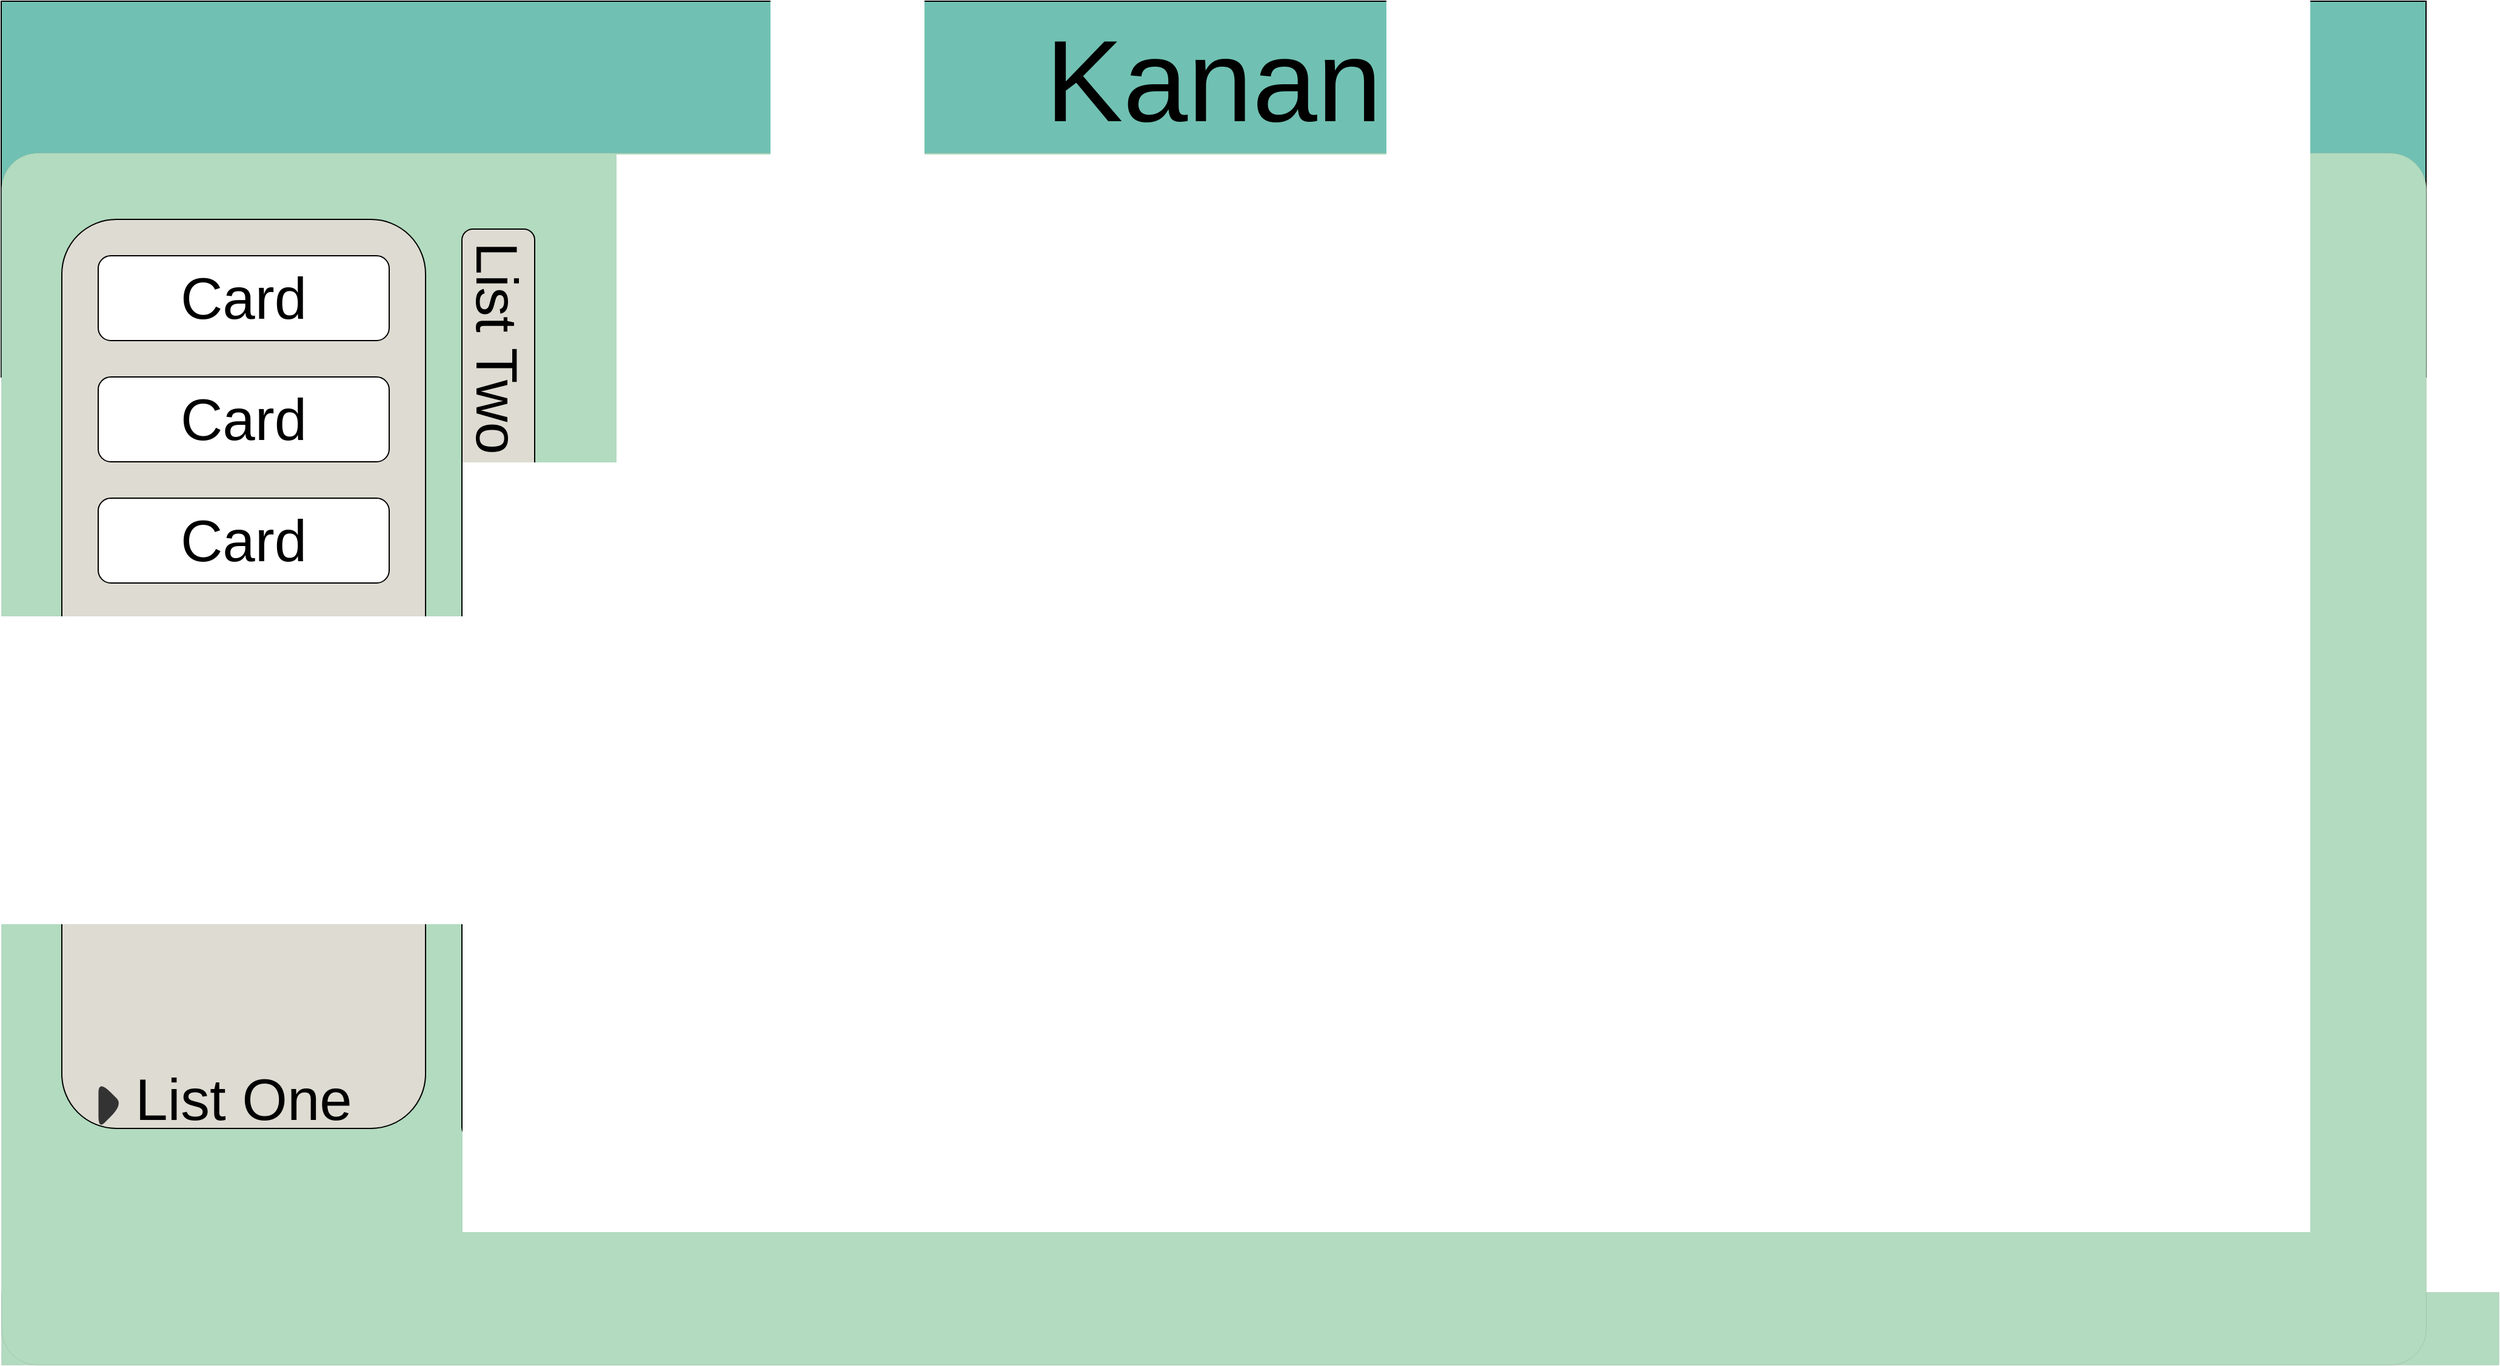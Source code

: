 <mxfile version="20.0.1" type="github" pages="2">
  <diagram id="T0cmR7obJV_ttLjniRKT" name="Main Page">
    <mxGraphModel dx="2307" dy="1191" grid="1" gridSize="10" guides="1" tooltips="1" connect="1" arrows="1" fold="1" page="1" pageScale="1" pageWidth="2000" pageHeight="1125" math="0" shadow="0">
      <root>
        <mxCell id="0" />
        <mxCell id="1" parent="0" />
        <mxCell id="pj5rmkiZsU09kABHGg2m-6" value="" style="rounded=0;whiteSpace=wrap;html=1;fontSize=96;fillColor=#B2DBBF;strokeWidth=0;" vertex="1" parent="1">
          <mxGeometry y="1065" width="2060" height="60" as="geometry" />
        </mxCell>
        <mxCell id="pj5rmkiZsU09kABHGg2m-5" value="" style="rounded=0;whiteSpace=wrap;html=1;fontSize=96;fillColor=#70C1B3;" vertex="1" parent="1">
          <mxGeometry width="2000" height="310" as="geometry" />
        </mxCell>
        <mxCell id="pj5rmkiZsU09kABHGg2m-4" value="" style="rounded=1;whiteSpace=wrap;html=1;fontSize=96;fillColor=#B2DBBF;arcSize=3;glass=0;sketch=0;strokeWidth=0;dashed=1;" vertex="1" parent="1">
          <mxGeometry y="125" width="2000" height="1000" as="geometry" />
        </mxCell>
        <mxCell id="pj5rmkiZsU09kABHGg2m-3" value="&lt;font style=&quot;font-size: 96px;&quot;&gt;Kanan&lt;/font&gt;" style="text;html=1;strokeColor=none;fillColor=none;align=center;verticalAlign=middle;whiteSpace=wrap;rounded=0;" vertex="1" parent="1">
          <mxGeometry x="875" y="50" width="250" height="30" as="geometry" />
        </mxCell>
        <mxCell id="pj5rmkiZsU09kABHGg2m-7" value="" style="rounded=1;whiteSpace=wrap;html=1;glass=0;sketch=0;fontSize=96;fillColor=#DEDBD2;" vertex="1" parent="1">
          <mxGeometry x="50" y="180" width="300" height="750" as="geometry" />
        </mxCell>
        <mxCell id="pj5rmkiZsU09kABHGg2m-9" value="&lt;font style=&quot;font-size: 48px;&quot;&gt;Card&lt;/font&gt;" style="rounded=1;whiteSpace=wrap;html=1;glass=0;sketch=0;fontSize=48;" vertex="1" parent="1">
          <mxGeometry x="80" y="210" width="240" height="70" as="geometry" />
        </mxCell>
        <mxCell id="pj5rmkiZsU09kABHGg2m-10" value="&lt;font style=&quot;font-size: 48px;&quot;&gt;Card&lt;/font&gt;" style="rounded=1;whiteSpace=wrap;html=1;glass=0;sketch=0;fontSize=48;" vertex="1" parent="1">
          <mxGeometry x="80" y="310" width="240" height="70" as="geometry" />
        </mxCell>
        <mxCell id="pj5rmkiZsU09kABHGg2m-11" value="&lt;font style=&quot;font-size: 48px;&quot;&gt;Card&lt;/font&gt;" style="rounded=1;whiteSpace=wrap;html=1;glass=0;sketch=0;fontSize=48;" vertex="1" parent="1">
          <mxGeometry x="80" y="410" width="240" height="70" as="geometry" />
        </mxCell>
        <mxCell id="pj5rmkiZsU09kABHGg2m-12" value="&lt;div&gt;List One&lt;/div&gt;&lt;div&gt;&lt;br&gt;&lt;/div&gt;" style="text;html=1;strokeColor=none;fillColor=none;align=center;verticalAlign=middle;whiteSpace=wrap;rounded=0;glass=0;dashed=1;sketch=0;fontSize=48;rotation=0;" vertex="1" parent="1">
          <mxGeometry x="40" y="920" width="320" height="30" as="geometry" />
        </mxCell>
        <mxCell id="pj5rmkiZsU09kABHGg2m-20" value="" style="rounded=1;whiteSpace=wrap;html=1;glass=0;sketch=0;fontSize=96;fillColor=#DEDBD2;" vertex="1" parent="1">
          <mxGeometry x="380" y="188" width="60" height="750" as="geometry" />
        </mxCell>
        <mxCell id="pj5rmkiZsU09kABHGg2m-21" value="&lt;div&gt;List Two (Hidden)&lt;/div&gt;&lt;div&gt;&lt;br&gt;&lt;/div&gt;" style="text;html=1;strokeColor=none;fillColor=none;align=center;verticalAlign=middle;whiteSpace=wrap;rounded=0;glass=0;dashed=1;sketch=0;fontSize=48;rotation=90;" vertex="1" parent="1">
          <mxGeometry x="60" y="370" width="640" height="30" as="geometry" />
        </mxCell>
        <mxCell id="pj5rmkiZsU09kABHGg2m-22" value="" style="triangle;whiteSpace=wrap;html=1;rounded=1;glass=0;dashed=1;sketch=0;fontSize=48;strokeWidth=0;fillColor=#333333;arcSize=50;" vertex="1" parent="1">
          <mxGeometry x="80" y="890" width="20" height="40" as="geometry" />
        </mxCell>
        <mxCell id="pj5rmkiZsU09kABHGg2m-23" value="" style="triangle;whiteSpace=wrap;html=1;rounded=1;glass=0;dashed=1;sketch=0;fontSize=48;strokeWidth=0;fillColor=#333333;rotation=90;" vertex="1" parent="1">
          <mxGeometry x="400" y="890" width="20" height="40" as="geometry" />
        </mxCell>
      </root>
    </mxGraphModel>
  </diagram>
  <diagram id="kxokEFtOS2WU2W7ek1q_" name="Card Details">
    <mxGraphModel dx="2595" dy="1340" grid="1" gridSize="10" guides="1" tooltips="1" connect="1" arrows="1" fold="1" page="1" pageScale="1" pageWidth="2000" pageHeight="1125" math="0" shadow="0">
      <root>
        <mxCell id="0" />
        <mxCell id="1" parent="0" />
        <mxCell id="AB9aSCSvKQtWVb3CWm9O-1" value="" style="rounded=0;whiteSpace=wrap;html=1;fontSize=96;fillColor=#B2DBBF;strokeWidth=0;" vertex="1" parent="1">
          <mxGeometry y="1065" width="2060" height="60" as="geometry" />
        </mxCell>
        <mxCell id="AB9aSCSvKQtWVb3CWm9O-2" value="" style="rounded=0;whiteSpace=wrap;html=1;fontSize=96;fillColor=#70C1B3;" vertex="1" parent="1">
          <mxGeometry width="2000" height="310" as="geometry" />
        </mxCell>
        <mxCell id="AB9aSCSvKQtWVb3CWm9O-3" value="" style="rounded=1;whiteSpace=wrap;html=1;fontSize=96;fillColor=#B2DBBF;arcSize=3;glass=0;sketch=0;strokeWidth=0;dashed=1;" vertex="1" parent="1">
          <mxGeometry y="125" width="2000" height="1000" as="geometry" />
        </mxCell>
        <mxCell id="my0kfzMjDUHdxvZHtKaY-1" value="&lt;font style=&quot;font-size: 96px;&quot;&gt;Kanan&lt;/font&gt;" style="text;html=1;strokeColor=none;fillColor=none;align=center;verticalAlign=middle;whiteSpace=wrap;rounded=0;" vertex="1" parent="1">
          <mxGeometry x="875" y="50" width="250" height="30" as="geometry" />
        </mxCell>
        <mxCell id="GeDOQ7HCXT4WiybCt6-N-1" value="" style="rounded=1;whiteSpace=wrap;html=1;glass=0;sketch=0;fontSize=48;" vertex="1" parent="1">
          <mxGeometry x="30" y="160" width="1930" height="930" as="geometry" />
        </mxCell>
        <mxCell id="GeDOQ7HCXT4WiybCt6-N-2" value="Card " style="text;html=1;strokeColor=none;fillColor=none;align=center;verticalAlign=middle;whiteSpace=wrap;rounded=0;glass=0;dashed=1;sketch=0;fontSize=96;" vertex="1" parent="1">
          <mxGeometry x="160" y="210" width="120" height="30" as="geometry" />
        </mxCell>
        <mxCell id="GeDOQ7HCXT4WiybCt6-N-3" value="" style="ellipse;whiteSpace=wrap;html=1;aspect=fixed;rounded=1;glass=0;dashed=1;sketch=0;fontSize=96;strokeWidth=0;fillColor=#333333;" vertex="1" parent="1">
          <mxGeometry x="360" y="210" width="25" height="25" as="geometry" />
        </mxCell>
        <mxCell id="GeDOQ7HCXT4WiybCt6-N-4" value="" style="ellipse;whiteSpace=wrap;html=1;aspect=fixed;rounded=1;glass=0;dashed=1;sketch=0;fontSize=96;strokeWidth=0;fillColor=#FF99CC;fontColor=#B5739D;" vertex="1" parent="1">
          <mxGeometry x="440" y="185" width="80" height="80" as="geometry" />
        </mxCell>
        <mxCell id="GeDOQ7HCXT4WiybCt6-N-5" value="" style="ellipse;whiteSpace=wrap;html=1;aspect=fixed;rounded=1;glass=0;dashed=1;sketch=0;fontSize=96;strokeWidth=0;fillColor=#FF99CC;fontColor=#B5739D;" vertex="1" parent="1">
          <mxGeometry x="530" y="185" width="80" height="80" as="geometry" />
        </mxCell>
        <mxCell id="GeDOQ7HCXT4WiybCt6-N-6" value="" style="ellipse;whiteSpace=wrap;html=1;aspect=fixed;rounded=1;glass=0;dashed=1;sketch=0;fontSize=96;strokeWidth=0;fillColor=#FF99CC;fontColor=#B5739D;" vertex="1" parent="1">
          <mxGeometry x="620" y="182.5" width="80" height="80" as="geometry" />
        </mxCell>
        <mxCell id="GeDOQ7HCXT4WiybCt6-N-7" value="" style="ellipse;whiteSpace=wrap;html=1;aspect=fixed;rounded=1;glass=0;dashed=1;sketch=0;fontSize=96;strokeWidth=0;fillColor=#FF99CC;fontColor=#B5739D;" vertex="1" parent="1">
          <mxGeometry x="710" y="182.5" width="80" height="80" as="geometry" />
        </mxCell>
        <mxCell id="GeDOQ7HCXT4WiybCt6-N-8" value="" style="ellipse;whiteSpace=wrap;html=1;aspect=fixed;rounded=1;glass=0;dashed=1;sketch=0;fontSize=96;strokeWidth=0;fillColor=#FF99CC;fontColor=#B5739D;" vertex="1" parent="1">
          <mxGeometry x="795" y="182.5" width="80" height="80" as="geometry" />
        </mxCell>
        <mxCell id="GeDOQ7HCXT4WiybCt6-N-9" value="&lt;font style=&quot;font-size: 48px;&quot;&gt;members&lt;/font&gt;" style="text;html=1;strokeColor=none;fillColor=none;align=center;verticalAlign=middle;whiteSpace=wrap;rounded=0;glass=0;dashed=1;sketch=0;fontSize=96;fontColor=#000000;" vertex="1" parent="1">
          <mxGeometry x="960" y="190" width="60" height="30" as="geometry" />
        </mxCell>
        <mxCell id="GeDOQ7HCXT4WiybCt6-N-10" value="&lt;div&gt;&lt;b&gt;Description&lt;/b&gt;&lt;/div&gt;&lt;div&gt;Hello this is a sample card....&lt;/div&gt;&lt;div&gt;...&lt;/div&gt;&lt;div&gt;&lt;br&gt;&lt;/div&gt;" style="text;html=1;strokeColor=default;fillColor=none;spacing=5;spacingTop=-20;whiteSpace=wrap;overflow=hidden;rounded=0;glass=0;sketch=0;fontSize=48;fontColor=#000000;strokeWidth=1;" vertex="1" parent="1">
          <mxGeometry x="120" y="350" width="1335" height="270" as="geometry" />
        </mxCell>
        <mxCell id="GeDOQ7HCXT4WiybCt6-N-11" value="Add Members" style="rounded=0;whiteSpace=wrap;html=1;glass=0;sketch=0;fontSize=48;fontColor=#000000;strokeColor=default;strokeWidth=1;fillColor=#FF1654;" vertex="1" parent="1">
          <mxGeometry x="1480" y="195" width="400" height="60" as="geometry" />
        </mxCell>
        <mxCell id="GeDOQ7HCXT4WiybCt6-N-12" value="Set Title" style="rounded=0;whiteSpace=wrap;html=1;glass=0;sketch=0;fontSize=48;fontColor=#000000;strokeColor=default;strokeWidth=1;fillColor=#FF1654;" vertex="1" parent="1">
          <mxGeometry x="1480" y="265" width="400" height="60" as="geometry" />
        </mxCell>
        <mxCell id="GeDOQ7HCXT4WiybCt6-N-13" value="&lt;b&gt;Comments&lt;/b&gt;" style="text;html=1;strokeColor=none;fillColor=none;align=center;verticalAlign=middle;whiteSpace=wrap;rounded=0;glass=0;sketch=0;fontSize=48;fontColor=#000000;" vertex="1" parent="1">
          <mxGeometry x="210" y="655" width="60" height="30" as="geometry" />
        </mxCell>
        <mxCell id="GeDOQ7HCXT4WiybCt6-N-15" value="+" style="whiteSpace=wrap;html=1;aspect=fixed;rounded=1;glass=0;sketch=0;fontSize=48;fontColor=#000000;strokeColor=default;strokeWidth=1;fillColor=#F3FFBD;" vertex="1" parent="1">
          <mxGeometry x="375" y="630" width="80" height="80" as="geometry" />
        </mxCell>
        <mxCell id="GeDOQ7HCXT4WiybCt6-N-16" value="Created 6/18/22 11:34 PM | Due 8/10/23 12:00 PM" style="text;html=1;strokeColor=none;fillColor=none;align=left;verticalAlign=middle;whiteSpace=wrap;rounded=0;glass=0;sketch=0;fontSize=48;fontColor=#000000;" vertex="1" parent="1">
          <mxGeometry x="120" y="295" width="1250" height="30" as="geometry" />
        </mxCell>
        <mxCell id="GeDOQ7HCXT4WiybCt6-N-17" value="Set Description" style="rounded=0;whiteSpace=wrap;html=1;glass=0;sketch=0;fontSize=48;fontColor=#000000;strokeColor=default;strokeWidth=1;fillColor=#FF1654;" vertex="1" parent="1">
          <mxGeometry x="1480" y="340" width="400" height="60" as="geometry" />
        </mxCell>
        <mxCell id="GeDOQ7HCXT4WiybCt6-N-18" value="Set Due Date" style="rounded=0;whiteSpace=wrap;html=1;glass=0;sketch=0;fontSize=48;fontColor=#000000;strokeColor=default;strokeWidth=1;fillColor=#FF1654;" vertex="1" parent="1">
          <mxGeometry x="1480" y="420" width="400" height="60" as="geometry" />
        </mxCell>
        <mxCell id="GeDOQ7HCXT4WiybCt6-N-19" value="Change List" style="rounded=0;whiteSpace=wrap;html=1;glass=0;sketch=0;fontSize=48;fontColor=#000000;strokeColor=default;strokeWidth=1;fillColor=#FF1654;" vertex="1" parent="1">
          <mxGeometry x="1480" y="500" width="400" height="60" as="geometry" />
        </mxCell>
        <mxCell id="GeDOQ7HCXT4WiybCt6-N-20" value="Archive" style="rounded=0;whiteSpace=wrap;html=1;glass=0;sketch=0;fontSize=48;fontColor=#000000;strokeColor=default;strokeWidth=1;fillColor=#FF1654;" vertex="1" parent="1">
          <mxGeometry x="1480" y="580" width="400" height="60" as="geometry" />
        </mxCell>
      </root>
    </mxGraphModel>
  </diagram>
</mxfile>
